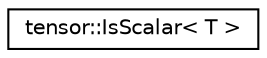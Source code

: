 digraph "Graphical Class Hierarchy"
{
  edge [fontname="Helvetica",fontsize="10",labelfontname="Helvetica",labelfontsize="10"];
  node [fontname="Helvetica",fontsize="10",shape=record];
  rankdir="LR";
  Node1 [label="tensor::IsScalar\< T \>",height=0.2,width=0.4,color="black", fillcolor="white", style="filled",URL="$structtensor_1_1IsScalar.html"];
}
